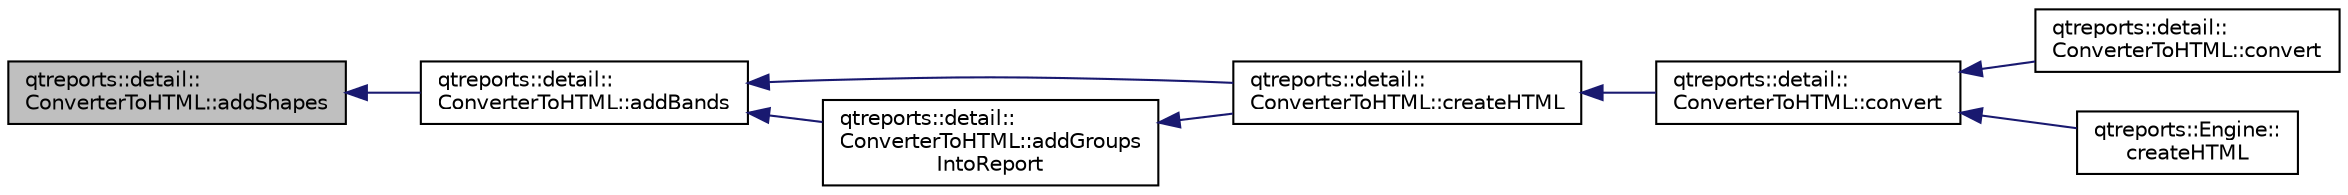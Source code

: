 digraph "qtreports::detail::ConverterToHTML::addShapes"
{
 // INTERACTIVE_SVG=YES
  bgcolor="transparent";
  edge [fontname="Helvetica",fontsize="10",labelfontname="Helvetica",labelfontsize="10"];
  node [fontname="Helvetica",fontsize="10",shape=record];
  rankdir="LR";
  Node1 [label="qtreports::detail::\lConverterToHTML::addShapes",height=0.2,width=0.4,color="black", fillcolor="grey75", style="filled", fontcolor="black"];
  Node1 -> Node2 [dir="back",color="midnightblue",fontsize="10",style="solid",fontname="Helvetica"];
  Node2 [label="qtreports::detail::\lConverterToHTML::addBands",height=0.2,width=0.4,color="black",URL="$classqtreports_1_1detail_1_1_converter_to_h_t_m_l.html#aa9d511353f62cfc489c3e071ebf5182b",tooltip="Добавление <band>, принадлежащего конкретной <section>, в документ HTML. "];
  Node2 -> Node3 [dir="back",color="midnightblue",fontsize="10",style="solid",fontname="Helvetica"];
  Node3 [label="qtreports::detail::\lConverterToHTML::createHTML",height=0.2,width=0.4,color="black",URL="$classqtreports_1_1detail_1_1_converter_to_h_t_m_l.html#ace8358a3612fc8085b7c34f1f92341e2",tooltip="Процесс конвертации репорта в HTML формат. "];
  Node3 -> Node4 [dir="back",color="midnightblue",fontsize="10",style="solid",fontname="Helvetica"];
  Node4 [label="qtreports::detail::\lConverterToHTML::convert",height=0.2,width=0.4,color="black",URL="$classqtreports_1_1detail_1_1_converter_to_h_t_m_l.html#ad91ac333abf7d02f7590970a54ef7aae",tooltip="Запускает процесс конвертации репорта в HTML формат. "];
  Node4 -> Node5 [dir="back",color="midnightblue",fontsize="10",style="solid",fontname="Helvetica"];
  Node5 [label="qtreports::detail::\lConverterToHTML::convert",height=0.2,width=0.4,color="black",URL="$classqtreports_1_1detail_1_1_converter_to_h_t_m_l.html#a38e92f3fd70f61c44871b22cddffd15a",tooltip="Создает HTML документ при успешной конвертации репорта в HTML формат. "];
  Node4 -> Node6 [dir="back",color="midnightblue",fontsize="10",style="solid",fontname="Helvetica"];
  Node6 [label="qtreports::Engine::\lcreateHTML",height=0.2,width=0.4,color="black",URL="$classqtreports_1_1_engine.html#a551b0db0510d572d56447c471daa0891",tooltip="Создает HTML документ отчета по указанному пути "];
  Node2 -> Node7 [dir="back",color="midnightblue",fontsize="10",style="solid",fontname="Helvetica"];
  Node7 [label="qtreports::detail::\lConverterToHTML::addGroups\lIntoReport",height=0.2,width=0.4,color="black",URL="$classqtreports_1_1detail_1_1_converter_to_h_t_m_l.html#a587e5f6bfbd1185f6bf32d76ac231a13",tooltip="Добавление <group> в документ HTML. "];
  Node7 -> Node3 [dir="back",color="midnightblue",fontsize="10",style="solid",fontname="Helvetica"];
}
